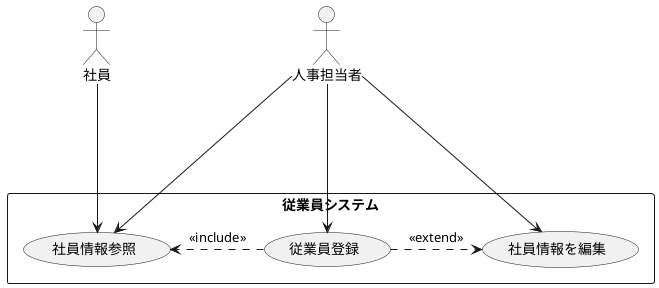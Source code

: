@startuml ユースケース図
' left to right direction
actor 人事担当者
actor 社員
rectangle 従業員システム{
usecase 従業員登録
usecase 社員情報参照
usecase 社員情報を編集
}
社員 ---> 社員情報参照
人事担当者 ---> 社員情報を編集
人事担当者 --> 従業員登録
人事担当者 --> 社員情報参照
従業員登録 .> 社員情報参照 :<<include>>
従業員登録 .> 社員情報を編集 :<<extend>>
